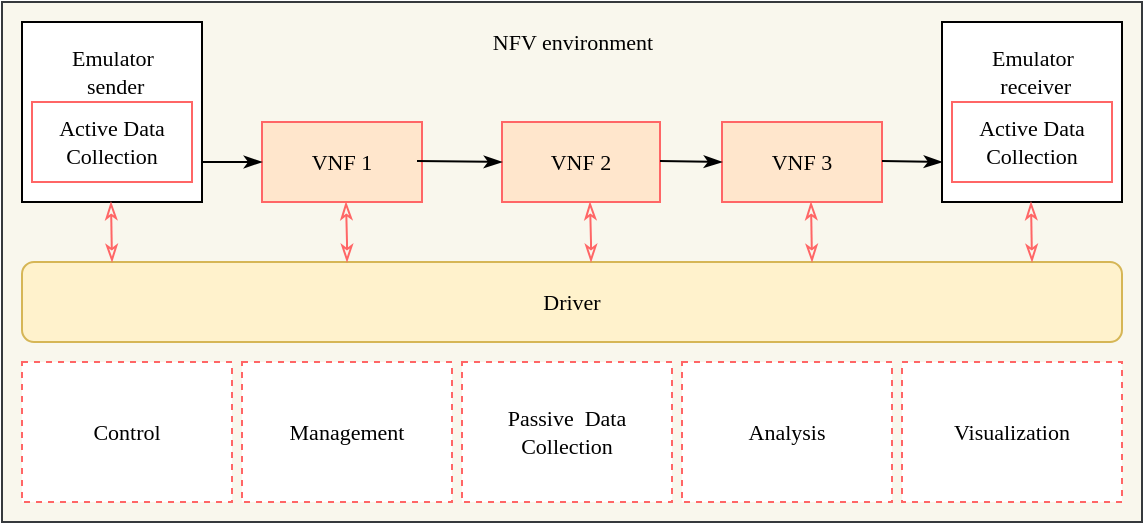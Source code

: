 <mxfile version="17.4.5" type="github"><diagram id="ygw9LAMwQe6tQQf9kfbb" name="Page-1"><mxGraphModel dx="905" dy="548" grid="1" gridSize="10" guides="1" tooltips="1" connect="1" arrows="1" fold="1" page="1" pageScale="1" pageWidth="827" pageHeight="1169" math="0" shadow="0"><root><mxCell id="0"/><mxCell id="1" parent="0"/><mxCell id="VWn9lUdeWUgrv6EDbpZu-39" value="" style="rounded=0;whiteSpace=wrap;html=1;strokeColor=#36393d;fontFamily=Times New Roman;fontSize=11;fillColor=#f9f7ed;" vertex="1" parent="1"><mxGeometry x="120" y="240" width="570" height="260" as="geometry"/></mxCell><mxCell id="VWn9lUdeWUgrv6EDbpZu-40" value="" style="whiteSpace=wrap;html=1;aspect=fixed;fontColor=#000000;strokeColor=#000000;fontFamily=Times New Roman;fontSize=11;" vertex="1" parent="1"><mxGeometry x="130" y="250" width="90" height="90" as="geometry"/></mxCell><mxCell id="VWn9lUdeWUgrv6EDbpZu-41" value="Active Data Collection" style="rounded=0;whiteSpace=wrap;html=1;strokeColor=#FF6666;fontFamily=Times New Roman;fontSize=11;fillColor=#FFFFFF;" vertex="1" parent="1"><mxGeometry x="135" y="290" width="80" height="40" as="geometry"/></mxCell><mxCell id="VWn9lUdeWUgrv6EDbpZu-42" value="Emulator&lt;br style=&quot;font-size: 11px;&quot;&gt;&amp;nbsp;sender" style="text;html=1;resizable=0;autosize=1;align=center;verticalAlign=middle;points=[];fillColor=none;strokeColor=none;rounded=0;fontColor=#000000;fontFamily=Times New Roman;fontSize=11;" vertex="1" parent="1"><mxGeometry x="145" y="260" width="60" height="30" as="geometry"/></mxCell><mxCell id="VWn9lUdeWUgrv6EDbpZu-43" value="" style="whiteSpace=wrap;html=1;aspect=fixed;fontColor=#000000;strokeColor=#000000;fontFamily=Times New Roman;fontSize=11;" vertex="1" parent="1"><mxGeometry x="590" y="250" width="90" height="90" as="geometry"/></mxCell><mxCell id="VWn9lUdeWUgrv6EDbpZu-44" value="Active Data Collection" style="rounded=0;whiteSpace=wrap;html=1;fontFamily=Times New Roman;fontSize=11;strokeColor=#FF6666;" vertex="1" parent="1"><mxGeometry x="595" y="290" width="80" height="40" as="geometry"/></mxCell><mxCell id="VWn9lUdeWUgrv6EDbpZu-45" value="Emulator&lt;br style=&quot;font-size: 11px;&quot;&gt;&amp;nbsp;receiver" style="text;html=1;resizable=0;autosize=1;align=center;verticalAlign=middle;points=[];fillColor=none;strokeColor=none;rounded=0;fontColor=#000000;fontFamily=Times New Roman;fontSize=11;" vertex="1" parent="1"><mxGeometry x="605" y="260" width="60" height="30" as="geometry"/></mxCell><mxCell id="VWn9lUdeWUgrv6EDbpZu-46" value="VNF 1" style="rounded=0;whiteSpace=wrap;html=1;strokeColor=#FF6666;fontFamily=Times New Roman;fontSize=11;fillColor=#FFE6CC;" vertex="1" parent="1"><mxGeometry x="250" y="300" width="80" height="40" as="geometry"/></mxCell><mxCell id="VWn9lUdeWUgrv6EDbpZu-47" value="VNF 2" style="rounded=0;whiteSpace=wrap;html=1;fontColor=#000000;strokeColor=#FF6666;fontFamily=Times New Roman;fontSize=11;fillColor=#FFE6CC;" vertex="1" parent="1"><mxGeometry x="370" y="300" width="79" height="40" as="geometry"/></mxCell><mxCell id="VWn9lUdeWUgrv6EDbpZu-48" value="VNF 3" style="rounded=0;whiteSpace=wrap;html=1;fontColor=#000000;strokeColor=#FF6666;fontFamily=Times New Roman;fontSize=11;fillColor=#FFE6CC;" vertex="1" parent="1"><mxGeometry x="480" y="300" width="80" height="40" as="geometry"/></mxCell><mxCell id="VWn9lUdeWUgrv6EDbpZu-49" value="Driver" style="rounded=1;whiteSpace=wrap;html=1;strokeColor=#d6b656;fontFamily=Times New Roman;fontSize=11;fillColor=#fff2cc;" vertex="1" parent="1"><mxGeometry x="130" y="370" width="550" height="40" as="geometry"/></mxCell><mxCell id="VWn9lUdeWUgrv6EDbpZu-51" value="" style="endArrow=classicThin;startArrow=classicThin;html=1;rounded=0;fontColor=#000000;endFill=0;startFill=0;fontFamily=Times New Roman;fontSize=11;strokeColor=#FF6666;" edge="1" parent="1"><mxGeometry width="100" height="100" relative="1" as="geometry"><mxPoint x="175" y="370" as="sourcePoint"/><mxPoint x="174.5" y="340" as="targetPoint"/></mxGeometry></mxCell><mxCell id="VWn9lUdeWUgrv6EDbpZu-52" value="" style="endArrow=classicThin;startArrow=classicThin;html=1;rounded=0;fontColor=#000000;endFill=0;startFill=0;fontFamily=Times New Roman;fontSize=11;strokeColor=#FF6666;" edge="1" parent="1"><mxGeometry width="100" height="100" relative="1" as="geometry"><mxPoint x="292.5" y="370" as="sourcePoint"/><mxPoint x="292" y="340" as="targetPoint"/><Array as="points"><mxPoint x="292.5" y="360"/></Array></mxGeometry></mxCell><mxCell id="VWn9lUdeWUgrv6EDbpZu-53" value="" style="endArrow=classicThin;startArrow=classicThin;html=1;rounded=0;fontColor=#000000;endFill=0;startFill=0;fontFamily=Times New Roman;fontSize=11;strokeColor=#FF6666;" edge="1" parent="1"><mxGeometry width="100" height="100" relative="1" as="geometry"><mxPoint x="414.5" y="370" as="sourcePoint"/><mxPoint x="414" y="340" as="targetPoint"/><Array as="points"><mxPoint x="414.5" y="360"/></Array></mxGeometry></mxCell><mxCell id="VWn9lUdeWUgrv6EDbpZu-54" value="" style="endArrow=classicThin;startArrow=classicThin;html=1;rounded=0;fontColor=#000000;endFill=0;startFill=0;fontFamily=Times New Roman;fontSize=11;strokeColor=#FF6666;" edge="1" parent="1"><mxGeometry width="100" height="100" relative="1" as="geometry"><mxPoint x="525" y="370" as="sourcePoint"/><mxPoint x="524.5" y="340" as="targetPoint"/></mxGeometry></mxCell><mxCell id="VWn9lUdeWUgrv6EDbpZu-55" value="" style="endArrow=classicThin;startArrow=classicThin;html=1;rounded=0;fontColor=#000000;endFill=0;startFill=0;fontFamily=Times New Roman;fontSize=11;strokeColor=#FF6666;" edge="1" parent="1"><mxGeometry width="100" height="100" relative="1" as="geometry"><mxPoint x="635" y="370" as="sourcePoint"/><mxPoint x="634.5" y="340" as="targetPoint"/></mxGeometry></mxCell><mxCell id="VWn9lUdeWUgrv6EDbpZu-56" value="" style="endArrow=classicThin;html=1;rounded=0;fontColor=#000000;endFill=1;entryX=0;entryY=0.5;entryDx=0;entryDy=0;fontFamily=Times New Roman;fontSize=11;" edge="1" parent="1" target="VWn9lUdeWUgrv6EDbpZu-46"><mxGeometry width="50" height="50" relative="1" as="geometry"><mxPoint x="220" y="320" as="sourcePoint"/><mxPoint x="250" y="320" as="targetPoint"/></mxGeometry></mxCell><mxCell id="VWn9lUdeWUgrv6EDbpZu-57" value="" style="endArrow=classicThin;html=1;rounded=0;fontColor=#000000;exitX=1;exitY=0.75;exitDx=0;exitDy=0;endFill=1;entryX=0;entryY=0.5;entryDx=0;entryDy=0;fontFamily=Times New Roman;fontSize=11;" edge="1" parent="1" target="VWn9lUdeWUgrv6EDbpZu-47"><mxGeometry width="50" height="50" relative="1" as="geometry"><mxPoint x="327.5" y="319.5" as="sourcePoint"/><mxPoint x="347.5" y="320" as="targetPoint"/></mxGeometry></mxCell><mxCell id="VWn9lUdeWUgrv6EDbpZu-60" value="" style="endArrow=classicThin;html=1;rounded=0;fontColor=#000000;exitX=1;exitY=0.75;exitDx=0;exitDy=0;endFill=1;entryX=0;entryY=0.5;entryDx=0;entryDy=0;fontFamily=Times New Roman;fontSize=11;" edge="1" parent="1" target="VWn9lUdeWUgrv6EDbpZu-48"><mxGeometry width="50" height="50" relative="1" as="geometry"><mxPoint x="449" y="319.5" as="sourcePoint"/><mxPoint x="469" y="320" as="targetPoint"/></mxGeometry></mxCell><mxCell id="VWn9lUdeWUgrv6EDbpZu-61" value="" style="endArrow=classicThin;html=1;rounded=0;fontColor=#000000;exitX=1;exitY=0.75;exitDx=0;exitDy=0;endFill=1;fontFamily=Times New Roman;fontSize=11;" edge="1" parent="1"><mxGeometry width="50" height="50" relative="1" as="geometry"><mxPoint x="560" y="319.5" as="sourcePoint"/><mxPoint x="590" y="320" as="targetPoint"/></mxGeometry></mxCell><mxCell id="VWn9lUdeWUgrv6EDbpZu-62" value="Control" style="rounded=0;whiteSpace=wrap;html=1;strokeColor=#FF6666;fontFamily=Times New Roman;fontSize=11;fillColor=#FFFFFF;dashed=1;strokeWidth=1;" vertex="1" parent="1"><mxGeometry x="130" y="420" width="105" height="70" as="geometry"/></mxCell><mxCell id="VWn9lUdeWUgrv6EDbpZu-63" value="Management" style="rounded=0;whiteSpace=wrap;html=1;strokeColor=#FF6666;fontFamily=Times New Roman;fontSize=11;fillColor=#FFFFFF;dashed=1;" vertex="1" parent="1"><mxGeometry x="240" y="420" width="105" height="70" as="geometry"/></mxCell><mxCell id="VWn9lUdeWUgrv6EDbpZu-64" value="Passive &amp;nbsp;Data Collection" style="rounded=0;whiteSpace=wrap;html=1;strokeColor=#FF6666;fontFamily=Times New Roman;fontSize=11;fillColor=#FFFFFF;dashed=1;" vertex="1" parent="1"><mxGeometry x="350" y="420" width="105" height="70" as="geometry"/></mxCell><mxCell id="VWn9lUdeWUgrv6EDbpZu-65" value="Analysis" style="rounded=0;whiteSpace=wrap;html=1;strokeColor=#FF6666;fontFamily=Times New Roman;fontSize=11;fillColor=#FFFFFF;dashed=1;" vertex="1" parent="1"><mxGeometry x="460" y="420" width="105" height="70" as="geometry"/></mxCell><mxCell id="VWn9lUdeWUgrv6EDbpZu-66" value="Visualization" style="rounded=0;whiteSpace=wrap;html=1;strokeColor=#FF6666;fontFamily=Times New Roman;fontSize=11;fillColor=#FFFFFF;dashed=1;" vertex="1" parent="1"><mxGeometry x="570" y="420" width="110" height="70" as="geometry"/></mxCell><mxCell id="VWn9lUdeWUgrv6EDbpZu-68" value="NFV environment" style="text;html=1;resizable=0;autosize=1;align=center;verticalAlign=middle;points=[];fillColor=none;strokeColor=none;rounded=0;fontColor=#000000;fontFamily=Times New Roman;fontSize=11;" vertex="1" parent="1"><mxGeometry x="355" y="250" width="100" height="20" as="geometry"/></mxCell></root></mxGraphModel></diagram></mxfile>